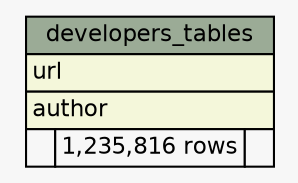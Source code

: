 // dot 2.20.2 on Linux 2.6.32-42-generic-pae
// SchemaSpy rev 590
digraph "developers_tables" {
  graph [
    rankdir="RL"
    bgcolor="#f7f7f7"
    nodesep="0.18"
    ranksep="0.46"
    fontname="Helvetica"
    fontsize="11"
  ];
  node [
    fontname="Helvetica"
    fontsize="11"
    shape="plaintext"
  ];
  edge [
    arrowsize="0.8"
  ];
  "developers_tables" [
    label=<
    <TABLE BORDER="0" CELLBORDER="1" CELLSPACING="0" BGCOLOR="#ffffff">
      <TR><TD COLSPAN="3" BGCOLOR="#9bab96" ALIGN="CENTER">developers_tables</TD></TR>
      <TR><TD PORT="url" COLSPAN="3" BGCOLOR="#f4f7da" ALIGN="LEFT">url</TD></TR>
      <TR><TD PORT="author" COLSPAN="3" BGCOLOR="#f4f7da" ALIGN="LEFT">author</TD></TR>
      <TR><TD ALIGN="LEFT" BGCOLOR="#f7f7f7">  </TD><TD ALIGN="RIGHT" BGCOLOR="#f7f7f7">1,235,816 rows</TD><TD ALIGN="RIGHT" BGCOLOR="#f7f7f7">  </TD></TR>
    </TABLE>>
    URL="tables/developers_tables.html"
    tooltip="developers_tables"
  ];
}
